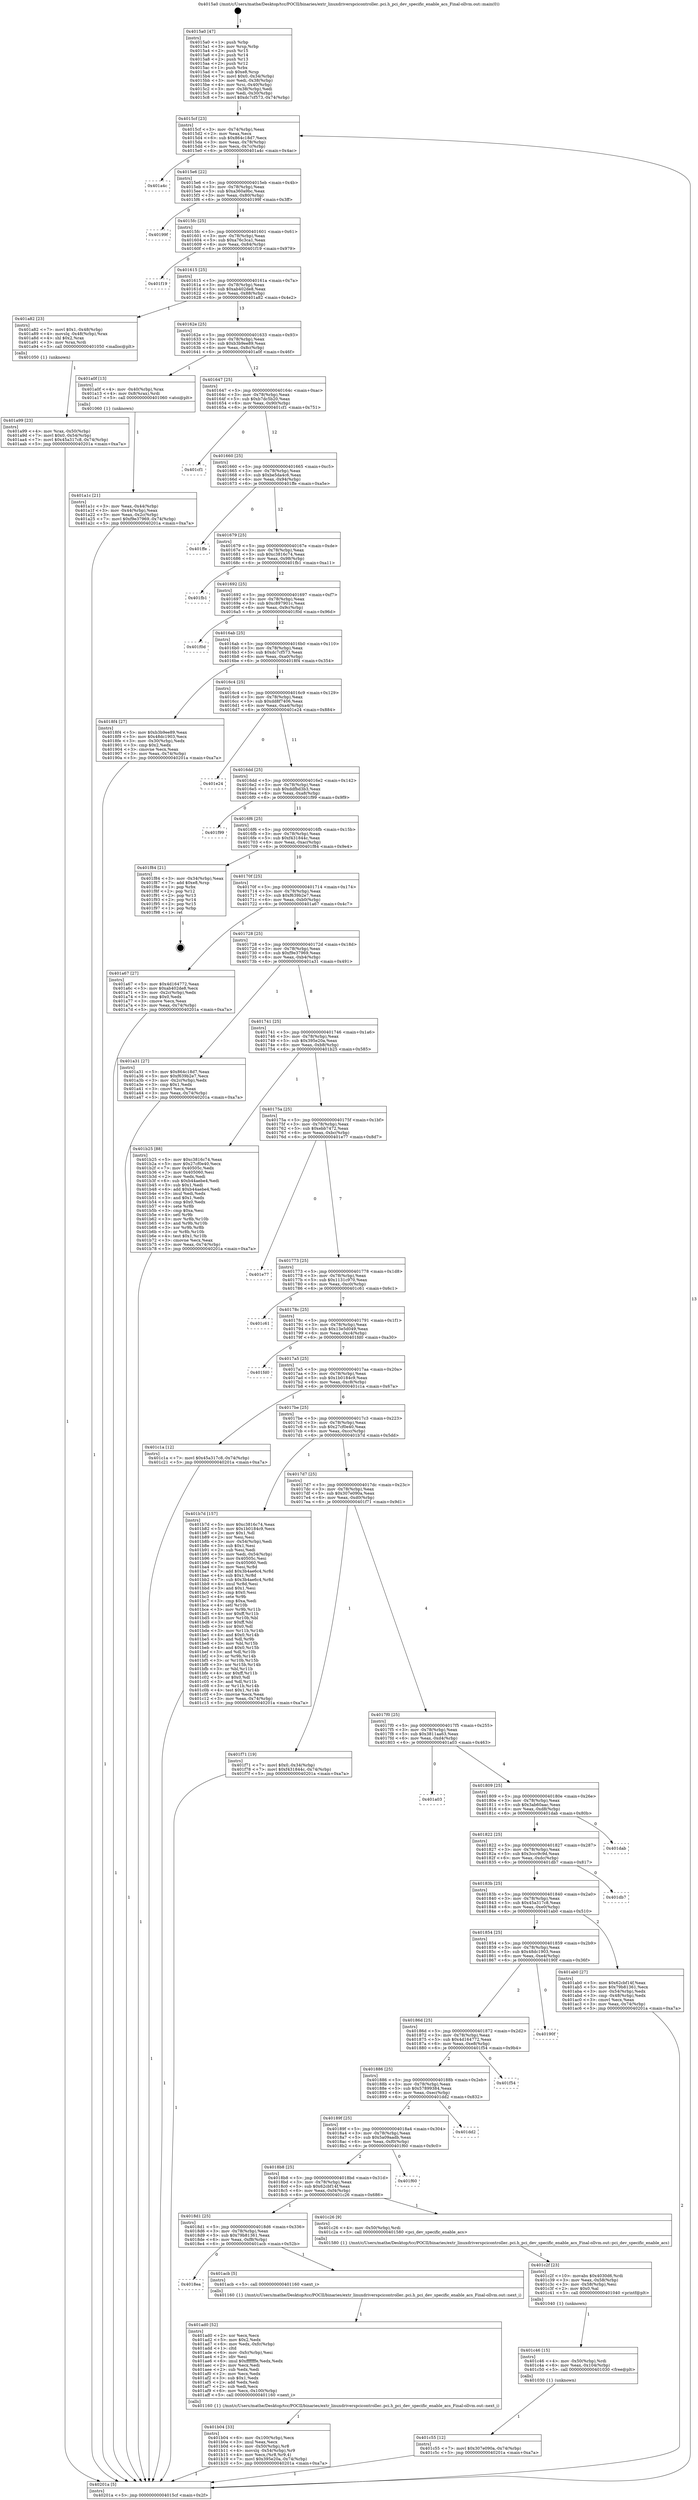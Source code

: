 digraph "0x4015a0" {
  label = "0x4015a0 (/mnt/c/Users/mathe/Desktop/tcc/POCII/binaries/extr_linuxdriverspcicontroller..pci.h_pci_dev_specific_enable_acs_Final-ollvm.out::main(0))"
  labelloc = "t"
  node[shape=record]

  Entry [label="",width=0.3,height=0.3,shape=circle,fillcolor=black,style=filled]
  "0x4015cf" [label="{
     0x4015cf [23]\l
     | [instrs]\l
     &nbsp;&nbsp;0x4015cf \<+3\>: mov -0x74(%rbp),%eax\l
     &nbsp;&nbsp;0x4015d2 \<+2\>: mov %eax,%ecx\l
     &nbsp;&nbsp;0x4015d4 \<+6\>: sub $0x864c18d7,%ecx\l
     &nbsp;&nbsp;0x4015da \<+3\>: mov %eax,-0x78(%rbp)\l
     &nbsp;&nbsp;0x4015dd \<+3\>: mov %ecx,-0x7c(%rbp)\l
     &nbsp;&nbsp;0x4015e0 \<+6\>: je 0000000000401a4c \<main+0x4ac\>\l
  }"]
  "0x401a4c" [label="{
     0x401a4c\l
  }", style=dashed]
  "0x4015e6" [label="{
     0x4015e6 [22]\l
     | [instrs]\l
     &nbsp;&nbsp;0x4015e6 \<+5\>: jmp 00000000004015eb \<main+0x4b\>\l
     &nbsp;&nbsp;0x4015eb \<+3\>: mov -0x78(%rbp),%eax\l
     &nbsp;&nbsp;0x4015ee \<+5\>: sub $0xa360a9bc,%eax\l
     &nbsp;&nbsp;0x4015f3 \<+3\>: mov %eax,-0x80(%rbp)\l
     &nbsp;&nbsp;0x4015f6 \<+6\>: je 000000000040199f \<main+0x3ff\>\l
  }"]
  Exit [label="",width=0.3,height=0.3,shape=circle,fillcolor=black,style=filled,peripheries=2]
  "0x40199f" [label="{
     0x40199f\l
  }", style=dashed]
  "0x4015fc" [label="{
     0x4015fc [25]\l
     | [instrs]\l
     &nbsp;&nbsp;0x4015fc \<+5\>: jmp 0000000000401601 \<main+0x61\>\l
     &nbsp;&nbsp;0x401601 \<+3\>: mov -0x78(%rbp),%eax\l
     &nbsp;&nbsp;0x401604 \<+5\>: sub $0xa76c3ca1,%eax\l
     &nbsp;&nbsp;0x401609 \<+6\>: mov %eax,-0x84(%rbp)\l
     &nbsp;&nbsp;0x40160f \<+6\>: je 0000000000401f19 \<main+0x979\>\l
  }"]
  "0x401c55" [label="{
     0x401c55 [12]\l
     | [instrs]\l
     &nbsp;&nbsp;0x401c55 \<+7\>: movl $0x307e090a,-0x74(%rbp)\l
     &nbsp;&nbsp;0x401c5c \<+5\>: jmp 000000000040201a \<main+0xa7a\>\l
  }"]
  "0x401f19" [label="{
     0x401f19\l
  }", style=dashed]
  "0x401615" [label="{
     0x401615 [25]\l
     | [instrs]\l
     &nbsp;&nbsp;0x401615 \<+5\>: jmp 000000000040161a \<main+0x7a\>\l
     &nbsp;&nbsp;0x40161a \<+3\>: mov -0x78(%rbp),%eax\l
     &nbsp;&nbsp;0x40161d \<+5\>: sub $0xab402de8,%eax\l
     &nbsp;&nbsp;0x401622 \<+6\>: mov %eax,-0x88(%rbp)\l
     &nbsp;&nbsp;0x401628 \<+6\>: je 0000000000401a82 \<main+0x4e2\>\l
  }"]
  "0x401c46" [label="{
     0x401c46 [15]\l
     | [instrs]\l
     &nbsp;&nbsp;0x401c46 \<+4\>: mov -0x50(%rbp),%rdi\l
     &nbsp;&nbsp;0x401c4a \<+6\>: mov %eax,-0x104(%rbp)\l
     &nbsp;&nbsp;0x401c50 \<+5\>: call 0000000000401030 \<free@plt\>\l
     | [calls]\l
     &nbsp;&nbsp;0x401030 \{1\} (unknown)\l
  }"]
  "0x401a82" [label="{
     0x401a82 [23]\l
     | [instrs]\l
     &nbsp;&nbsp;0x401a82 \<+7\>: movl $0x1,-0x48(%rbp)\l
     &nbsp;&nbsp;0x401a89 \<+4\>: movslq -0x48(%rbp),%rax\l
     &nbsp;&nbsp;0x401a8d \<+4\>: shl $0x2,%rax\l
     &nbsp;&nbsp;0x401a91 \<+3\>: mov %rax,%rdi\l
     &nbsp;&nbsp;0x401a94 \<+5\>: call 0000000000401050 \<malloc@plt\>\l
     | [calls]\l
     &nbsp;&nbsp;0x401050 \{1\} (unknown)\l
  }"]
  "0x40162e" [label="{
     0x40162e [25]\l
     | [instrs]\l
     &nbsp;&nbsp;0x40162e \<+5\>: jmp 0000000000401633 \<main+0x93\>\l
     &nbsp;&nbsp;0x401633 \<+3\>: mov -0x78(%rbp),%eax\l
     &nbsp;&nbsp;0x401636 \<+5\>: sub $0xb3b9ee89,%eax\l
     &nbsp;&nbsp;0x40163b \<+6\>: mov %eax,-0x8c(%rbp)\l
     &nbsp;&nbsp;0x401641 \<+6\>: je 0000000000401a0f \<main+0x46f\>\l
  }"]
  "0x401c2f" [label="{
     0x401c2f [23]\l
     | [instrs]\l
     &nbsp;&nbsp;0x401c2f \<+10\>: movabs $0x4030d6,%rdi\l
     &nbsp;&nbsp;0x401c39 \<+3\>: mov %eax,-0x58(%rbp)\l
     &nbsp;&nbsp;0x401c3c \<+3\>: mov -0x58(%rbp),%esi\l
     &nbsp;&nbsp;0x401c3f \<+2\>: mov $0x0,%al\l
     &nbsp;&nbsp;0x401c41 \<+5\>: call 0000000000401040 \<printf@plt\>\l
     | [calls]\l
     &nbsp;&nbsp;0x401040 \{1\} (unknown)\l
  }"]
  "0x401a0f" [label="{
     0x401a0f [13]\l
     | [instrs]\l
     &nbsp;&nbsp;0x401a0f \<+4\>: mov -0x40(%rbp),%rax\l
     &nbsp;&nbsp;0x401a13 \<+4\>: mov 0x8(%rax),%rdi\l
     &nbsp;&nbsp;0x401a17 \<+5\>: call 0000000000401060 \<atoi@plt\>\l
     | [calls]\l
     &nbsp;&nbsp;0x401060 \{1\} (unknown)\l
  }"]
  "0x401647" [label="{
     0x401647 [25]\l
     | [instrs]\l
     &nbsp;&nbsp;0x401647 \<+5\>: jmp 000000000040164c \<main+0xac\>\l
     &nbsp;&nbsp;0x40164c \<+3\>: mov -0x78(%rbp),%eax\l
     &nbsp;&nbsp;0x40164f \<+5\>: sub $0xb7dc5b20,%eax\l
     &nbsp;&nbsp;0x401654 \<+6\>: mov %eax,-0x90(%rbp)\l
     &nbsp;&nbsp;0x40165a \<+6\>: je 0000000000401cf1 \<main+0x751\>\l
  }"]
  "0x401b04" [label="{
     0x401b04 [33]\l
     | [instrs]\l
     &nbsp;&nbsp;0x401b04 \<+6\>: mov -0x100(%rbp),%ecx\l
     &nbsp;&nbsp;0x401b0a \<+3\>: imul %eax,%ecx\l
     &nbsp;&nbsp;0x401b0d \<+4\>: mov -0x50(%rbp),%r8\l
     &nbsp;&nbsp;0x401b11 \<+4\>: movslq -0x54(%rbp),%r9\l
     &nbsp;&nbsp;0x401b15 \<+4\>: mov %ecx,(%r8,%r9,4)\l
     &nbsp;&nbsp;0x401b19 \<+7\>: movl $0x395e20a,-0x74(%rbp)\l
     &nbsp;&nbsp;0x401b20 \<+5\>: jmp 000000000040201a \<main+0xa7a\>\l
  }"]
  "0x401cf1" [label="{
     0x401cf1\l
  }", style=dashed]
  "0x401660" [label="{
     0x401660 [25]\l
     | [instrs]\l
     &nbsp;&nbsp;0x401660 \<+5\>: jmp 0000000000401665 \<main+0xc5\>\l
     &nbsp;&nbsp;0x401665 \<+3\>: mov -0x78(%rbp),%eax\l
     &nbsp;&nbsp;0x401668 \<+5\>: sub $0xbe5da4c6,%eax\l
     &nbsp;&nbsp;0x40166d \<+6\>: mov %eax,-0x94(%rbp)\l
     &nbsp;&nbsp;0x401673 \<+6\>: je 0000000000401ffe \<main+0xa5e\>\l
  }"]
  "0x401ad0" [label="{
     0x401ad0 [52]\l
     | [instrs]\l
     &nbsp;&nbsp;0x401ad0 \<+2\>: xor %ecx,%ecx\l
     &nbsp;&nbsp;0x401ad2 \<+5\>: mov $0x2,%edx\l
     &nbsp;&nbsp;0x401ad7 \<+6\>: mov %edx,-0xfc(%rbp)\l
     &nbsp;&nbsp;0x401add \<+1\>: cltd\l
     &nbsp;&nbsp;0x401ade \<+6\>: mov -0xfc(%rbp),%esi\l
     &nbsp;&nbsp;0x401ae4 \<+2\>: idiv %esi\l
     &nbsp;&nbsp;0x401ae6 \<+6\>: imul $0xfffffffe,%edx,%edx\l
     &nbsp;&nbsp;0x401aec \<+2\>: mov %ecx,%edi\l
     &nbsp;&nbsp;0x401aee \<+2\>: sub %edx,%edi\l
     &nbsp;&nbsp;0x401af0 \<+2\>: mov %ecx,%edx\l
     &nbsp;&nbsp;0x401af2 \<+3\>: sub $0x1,%edx\l
     &nbsp;&nbsp;0x401af5 \<+2\>: add %edx,%edi\l
     &nbsp;&nbsp;0x401af7 \<+2\>: sub %edi,%ecx\l
     &nbsp;&nbsp;0x401af9 \<+6\>: mov %ecx,-0x100(%rbp)\l
     &nbsp;&nbsp;0x401aff \<+5\>: call 0000000000401160 \<next_i\>\l
     | [calls]\l
     &nbsp;&nbsp;0x401160 \{1\} (/mnt/c/Users/mathe/Desktop/tcc/POCII/binaries/extr_linuxdriverspcicontroller..pci.h_pci_dev_specific_enable_acs_Final-ollvm.out::next_i)\l
  }"]
  "0x401ffe" [label="{
     0x401ffe\l
  }", style=dashed]
  "0x401679" [label="{
     0x401679 [25]\l
     | [instrs]\l
     &nbsp;&nbsp;0x401679 \<+5\>: jmp 000000000040167e \<main+0xde\>\l
     &nbsp;&nbsp;0x40167e \<+3\>: mov -0x78(%rbp),%eax\l
     &nbsp;&nbsp;0x401681 \<+5\>: sub $0xc3816c74,%eax\l
     &nbsp;&nbsp;0x401686 \<+6\>: mov %eax,-0x98(%rbp)\l
     &nbsp;&nbsp;0x40168c \<+6\>: je 0000000000401fb1 \<main+0xa11\>\l
  }"]
  "0x4018ea" [label="{
     0x4018ea\l
  }", style=dashed]
  "0x401fb1" [label="{
     0x401fb1\l
  }", style=dashed]
  "0x401692" [label="{
     0x401692 [25]\l
     | [instrs]\l
     &nbsp;&nbsp;0x401692 \<+5\>: jmp 0000000000401697 \<main+0xf7\>\l
     &nbsp;&nbsp;0x401697 \<+3\>: mov -0x78(%rbp),%eax\l
     &nbsp;&nbsp;0x40169a \<+5\>: sub $0xc897901c,%eax\l
     &nbsp;&nbsp;0x40169f \<+6\>: mov %eax,-0x9c(%rbp)\l
     &nbsp;&nbsp;0x4016a5 \<+6\>: je 0000000000401f0d \<main+0x96d\>\l
  }"]
  "0x401acb" [label="{
     0x401acb [5]\l
     | [instrs]\l
     &nbsp;&nbsp;0x401acb \<+5\>: call 0000000000401160 \<next_i\>\l
     | [calls]\l
     &nbsp;&nbsp;0x401160 \{1\} (/mnt/c/Users/mathe/Desktop/tcc/POCII/binaries/extr_linuxdriverspcicontroller..pci.h_pci_dev_specific_enable_acs_Final-ollvm.out::next_i)\l
  }"]
  "0x401f0d" [label="{
     0x401f0d\l
  }", style=dashed]
  "0x4016ab" [label="{
     0x4016ab [25]\l
     | [instrs]\l
     &nbsp;&nbsp;0x4016ab \<+5\>: jmp 00000000004016b0 \<main+0x110\>\l
     &nbsp;&nbsp;0x4016b0 \<+3\>: mov -0x78(%rbp),%eax\l
     &nbsp;&nbsp;0x4016b3 \<+5\>: sub $0xdc7cf573,%eax\l
     &nbsp;&nbsp;0x4016b8 \<+6\>: mov %eax,-0xa0(%rbp)\l
     &nbsp;&nbsp;0x4016be \<+6\>: je 00000000004018f4 \<main+0x354\>\l
  }"]
  "0x4018d1" [label="{
     0x4018d1 [25]\l
     | [instrs]\l
     &nbsp;&nbsp;0x4018d1 \<+5\>: jmp 00000000004018d6 \<main+0x336\>\l
     &nbsp;&nbsp;0x4018d6 \<+3\>: mov -0x78(%rbp),%eax\l
     &nbsp;&nbsp;0x4018d9 \<+5\>: sub $0x79b81361,%eax\l
     &nbsp;&nbsp;0x4018de \<+6\>: mov %eax,-0xf8(%rbp)\l
     &nbsp;&nbsp;0x4018e4 \<+6\>: je 0000000000401acb \<main+0x52b\>\l
  }"]
  "0x4018f4" [label="{
     0x4018f4 [27]\l
     | [instrs]\l
     &nbsp;&nbsp;0x4018f4 \<+5\>: mov $0xb3b9ee89,%eax\l
     &nbsp;&nbsp;0x4018f9 \<+5\>: mov $0x48dc1903,%ecx\l
     &nbsp;&nbsp;0x4018fe \<+3\>: mov -0x30(%rbp),%edx\l
     &nbsp;&nbsp;0x401901 \<+3\>: cmp $0x2,%edx\l
     &nbsp;&nbsp;0x401904 \<+3\>: cmovne %ecx,%eax\l
     &nbsp;&nbsp;0x401907 \<+3\>: mov %eax,-0x74(%rbp)\l
     &nbsp;&nbsp;0x40190a \<+5\>: jmp 000000000040201a \<main+0xa7a\>\l
  }"]
  "0x4016c4" [label="{
     0x4016c4 [25]\l
     | [instrs]\l
     &nbsp;&nbsp;0x4016c4 \<+5\>: jmp 00000000004016c9 \<main+0x129\>\l
     &nbsp;&nbsp;0x4016c9 \<+3\>: mov -0x78(%rbp),%eax\l
     &nbsp;&nbsp;0x4016cc \<+5\>: sub $0xdd8f7406,%eax\l
     &nbsp;&nbsp;0x4016d1 \<+6\>: mov %eax,-0xa4(%rbp)\l
     &nbsp;&nbsp;0x4016d7 \<+6\>: je 0000000000401e24 \<main+0x884\>\l
  }"]
  "0x40201a" [label="{
     0x40201a [5]\l
     | [instrs]\l
     &nbsp;&nbsp;0x40201a \<+5\>: jmp 00000000004015cf \<main+0x2f\>\l
  }"]
  "0x4015a0" [label="{
     0x4015a0 [47]\l
     | [instrs]\l
     &nbsp;&nbsp;0x4015a0 \<+1\>: push %rbp\l
     &nbsp;&nbsp;0x4015a1 \<+3\>: mov %rsp,%rbp\l
     &nbsp;&nbsp;0x4015a4 \<+2\>: push %r15\l
     &nbsp;&nbsp;0x4015a6 \<+2\>: push %r14\l
     &nbsp;&nbsp;0x4015a8 \<+2\>: push %r13\l
     &nbsp;&nbsp;0x4015aa \<+2\>: push %r12\l
     &nbsp;&nbsp;0x4015ac \<+1\>: push %rbx\l
     &nbsp;&nbsp;0x4015ad \<+7\>: sub $0xe8,%rsp\l
     &nbsp;&nbsp;0x4015b4 \<+7\>: movl $0x0,-0x34(%rbp)\l
     &nbsp;&nbsp;0x4015bb \<+3\>: mov %edi,-0x38(%rbp)\l
     &nbsp;&nbsp;0x4015be \<+4\>: mov %rsi,-0x40(%rbp)\l
     &nbsp;&nbsp;0x4015c2 \<+3\>: mov -0x38(%rbp),%edi\l
     &nbsp;&nbsp;0x4015c5 \<+3\>: mov %edi,-0x30(%rbp)\l
     &nbsp;&nbsp;0x4015c8 \<+7\>: movl $0xdc7cf573,-0x74(%rbp)\l
  }"]
  "0x401a1c" [label="{
     0x401a1c [21]\l
     | [instrs]\l
     &nbsp;&nbsp;0x401a1c \<+3\>: mov %eax,-0x44(%rbp)\l
     &nbsp;&nbsp;0x401a1f \<+3\>: mov -0x44(%rbp),%eax\l
     &nbsp;&nbsp;0x401a22 \<+3\>: mov %eax,-0x2c(%rbp)\l
     &nbsp;&nbsp;0x401a25 \<+7\>: movl $0xf9e37969,-0x74(%rbp)\l
     &nbsp;&nbsp;0x401a2c \<+5\>: jmp 000000000040201a \<main+0xa7a\>\l
  }"]
  "0x401c26" [label="{
     0x401c26 [9]\l
     | [instrs]\l
     &nbsp;&nbsp;0x401c26 \<+4\>: mov -0x50(%rbp),%rdi\l
     &nbsp;&nbsp;0x401c2a \<+5\>: call 0000000000401580 \<pci_dev_specific_enable_acs\>\l
     | [calls]\l
     &nbsp;&nbsp;0x401580 \{1\} (/mnt/c/Users/mathe/Desktop/tcc/POCII/binaries/extr_linuxdriverspcicontroller..pci.h_pci_dev_specific_enable_acs_Final-ollvm.out::pci_dev_specific_enable_acs)\l
  }"]
  "0x401e24" [label="{
     0x401e24\l
  }", style=dashed]
  "0x4016dd" [label="{
     0x4016dd [25]\l
     | [instrs]\l
     &nbsp;&nbsp;0x4016dd \<+5\>: jmp 00000000004016e2 \<main+0x142\>\l
     &nbsp;&nbsp;0x4016e2 \<+3\>: mov -0x78(%rbp),%eax\l
     &nbsp;&nbsp;0x4016e5 \<+5\>: sub $0xddfbd3b3,%eax\l
     &nbsp;&nbsp;0x4016ea \<+6\>: mov %eax,-0xa8(%rbp)\l
     &nbsp;&nbsp;0x4016f0 \<+6\>: je 0000000000401f99 \<main+0x9f9\>\l
  }"]
  "0x4018b8" [label="{
     0x4018b8 [25]\l
     | [instrs]\l
     &nbsp;&nbsp;0x4018b8 \<+5\>: jmp 00000000004018bd \<main+0x31d\>\l
     &nbsp;&nbsp;0x4018bd \<+3\>: mov -0x78(%rbp),%eax\l
     &nbsp;&nbsp;0x4018c0 \<+5\>: sub $0x62cbf14f,%eax\l
     &nbsp;&nbsp;0x4018c5 \<+6\>: mov %eax,-0xf4(%rbp)\l
     &nbsp;&nbsp;0x4018cb \<+6\>: je 0000000000401c26 \<main+0x686\>\l
  }"]
  "0x401f99" [label="{
     0x401f99\l
  }", style=dashed]
  "0x4016f6" [label="{
     0x4016f6 [25]\l
     | [instrs]\l
     &nbsp;&nbsp;0x4016f6 \<+5\>: jmp 00000000004016fb \<main+0x15b\>\l
     &nbsp;&nbsp;0x4016fb \<+3\>: mov -0x78(%rbp),%eax\l
     &nbsp;&nbsp;0x4016fe \<+5\>: sub $0xf431844c,%eax\l
     &nbsp;&nbsp;0x401703 \<+6\>: mov %eax,-0xac(%rbp)\l
     &nbsp;&nbsp;0x401709 \<+6\>: je 0000000000401f84 \<main+0x9e4\>\l
  }"]
  "0x401f60" [label="{
     0x401f60\l
  }", style=dashed]
  "0x401f84" [label="{
     0x401f84 [21]\l
     | [instrs]\l
     &nbsp;&nbsp;0x401f84 \<+3\>: mov -0x34(%rbp),%eax\l
     &nbsp;&nbsp;0x401f87 \<+7\>: add $0xe8,%rsp\l
     &nbsp;&nbsp;0x401f8e \<+1\>: pop %rbx\l
     &nbsp;&nbsp;0x401f8f \<+2\>: pop %r12\l
     &nbsp;&nbsp;0x401f91 \<+2\>: pop %r13\l
     &nbsp;&nbsp;0x401f93 \<+2\>: pop %r14\l
     &nbsp;&nbsp;0x401f95 \<+2\>: pop %r15\l
     &nbsp;&nbsp;0x401f97 \<+1\>: pop %rbp\l
     &nbsp;&nbsp;0x401f98 \<+1\>: ret\l
  }"]
  "0x40170f" [label="{
     0x40170f [25]\l
     | [instrs]\l
     &nbsp;&nbsp;0x40170f \<+5\>: jmp 0000000000401714 \<main+0x174\>\l
     &nbsp;&nbsp;0x401714 \<+3\>: mov -0x78(%rbp),%eax\l
     &nbsp;&nbsp;0x401717 \<+5\>: sub $0xf639b2e7,%eax\l
     &nbsp;&nbsp;0x40171c \<+6\>: mov %eax,-0xb0(%rbp)\l
     &nbsp;&nbsp;0x401722 \<+6\>: je 0000000000401a67 \<main+0x4c7\>\l
  }"]
  "0x40189f" [label="{
     0x40189f [25]\l
     | [instrs]\l
     &nbsp;&nbsp;0x40189f \<+5\>: jmp 00000000004018a4 \<main+0x304\>\l
     &nbsp;&nbsp;0x4018a4 \<+3\>: mov -0x78(%rbp),%eax\l
     &nbsp;&nbsp;0x4018a7 \<+5\>: sub $0x5a09aadb,%eax\l
     &nbsp;&nbsp;0x4018ac \<+6\>: mov %eax,-0xf0(%rbp)\l
     &nbsp;&nbsp;0x4018b2 \<+6\>: je 0000000000401f60 \<main+0x9c0\>\l
  }"]
  "0x401a67" [label="{
     0x401a67 [27]\l
     | [instrs]\l
     &nbsp;&nbsp;0x401a67 \<+5\>: mov $0x4d164772,%eax\l
     &nbsp;&nbsp;0x401a6c \<+5\>: mov $0xab402de8,%ecx\l
     &nbsp;&nbsp;0x401a71 \<+3\>: mov -0x2c(%rbp),%edx\l
     &nbsp;&nbsp;0x401a74 \<+3\>: cmp $0x0,%edx\l
     &nbsp;&nbsp;0x401a77 \<+3\>: cmove %ecx,%eax\l
     &nbsp;&nbsp;0x401a7a \<+3\>: mov %eax,-0x74(%rbp)\l
     &nbsp;&nbsp;0x401a7d \<+5\>: jmp 000000000040201a \<main+0xa7a\>\l
  }"]
  "0x401728" [label="{
     0x401728 [25]\l
     | [instrs]\l
     &nbsp;&nbsp;0x401728 \<+5\>: jmp 000000000040172d \<main+0x18d\>\l
     &nbsp;&nbsp;0x40172d \<+3\>: mov -0x78(%rbp),%eax\l
     &nbsp;&nbsp;0x401730 \<+5\>: sub $0xf9e37969,%eax\l
     &nbsp;&nbsp;0x401735 \<+6\>: mov %eax,-0xb4(%rbp)\l
     &nbsp;&nbsp;0x40173b \<+6\>: je 0000000000401a31 \<main+0x491\>\l
  }"]
  "0x401dd2" [label="{
     0x401dd2\l
  }", style=dashed]
  "0x401a31" [label="{
     0x401a31 [27]\l
     | [instrs]\l
     &nbsp;&nbsp;0x401a31 \<+5\>: mov $0x864c18d7,%eax\l
     &nbsp;&nbsp;0x401a36 \<+5\>: mov $0xf639b2e7,%ecx\l
     &nbsp;&nbsp;0x401a3b \<+3\>: mov -0x2c(%rbp),%edx\l
     &nbsp;&nbsp;0x401a3e \<+3\>: cmp $0x1,%edx\l
     &nbsp;&nbsp;0x401a41 \<+3\>: cmovl %ecx,%eax\l
     &nbsp;&nbsp;0x401a44 \<+3\>: mov %eax,-0x74(%rbp)\l
     &nbsp;&nbsp;0x401a47 \<+5\>: jmp 000000000040201a \<main+0xa7a\>\l
  }"]
  "0x401741" [label="{
     0x401741 [25]\l
     | [instrs]\l
     &nbsp;&nbsp;0x401741 \<+5\>: jmp 0000000000401746 \<main+0x1a6\>\l
     &nbsp;&nbsp;0x401746 \<+3\>: mov -0x78(%rbp),%eax\l
     &nbsp;&nbsp;0x401749 \<+5\>: sub $0x395e20a,%eax\l
     &nbsp;&nbsp;0x40174e \<+6\>: mov %eax,-0xb8(%rbp)\l
     &nbsp;&nbsp;0x401754 \<+6\>: je 0000000000401b25 \<main+0x585\>\l
  }"]
  "0x401a99" [label="{
     0x401a99 [23]\l
     | [instrs]\l
     &nbsp;&nbsp;0x401a99 \<+4\>: mov %rax,-0x50(%rbp)\l
     &nbsp;&nbsp;0x401a9d \<+7\>: movl $0x0,-0x54(%rbp)\l
     &nbsp;&nbsp;0x401aa4 \<+7\>: movl $0x45a317c8,-0x74(%rbp)\l
     &nbsp;&nbsp;0x401aab \<+5\>: jmp 000000000040201a \<main+0xa7a\>\l
  }"]
  "0x401886" [label="{
     0x401886 [25]\l
     | [instrs]\l
     &nbsp;&nbsp;0x401886 \<+5\>: jmp 000000000040188b \<main+0x2eb\>\l
     &nbsp;&nbsp;0x40188b \<+3\>: mov -0x78(%rbp),%eax\l
     &nbsp;&nbsp;0x40188e \<+5\>: sub $0x57899384,%eax\l
     &nbsp;&nbsp;0x401893 \<+6\>: mov %eax,-0xec(%rbp)\l
     &nbsp;&nbsp;0x401899 \<+6\>: je 0000000000401dd2 \<main+0x832\>\l
  }"]
  "0x401b25" [label="{
     0x401b25 [88]\l
     | [instrs]\l
     &nbsp;&nbsp;0x401b25 \<+5\>: mov $0xc3816c74,%eax\l
     &nbsp;&nbsp;0x401b2a \<+5\>: mov $0x27cf0e40,%ecx\l
     &nbsp;&nbsp;0x401b2f \<+7\>: mov 0x40505c,%edx\l
     &nbsp;&nbsp;0x401b36 \<+7\>: mov 0x405060,%esi\l
     &nbsp;&nbsp;0x401b3d \<+2\>: mov %edx,%edi\l
     &nbsp;&nbsp;0x401b3f \<+6\>: sub $0xb44aebe4,%edi\l
     &nbsp;&nbsp;0x401b45 \<+3\>: sub $0x1,%edi\l
     &nbsp;&nbsp;0x401b48 \<+6\>: add $0xb44aebe4,%edi\l
     &nbsp;&nbsp;0x401b4e \<+3\>: imul %edi,%edx\l
     &nbsp;&nbsp;0x401b51 \<+3\>: and $0x1,%edx\l
     &nbsp;&nbsp;0x401b54 \<+3\>: cmp $0x0,%edx\l
     &nbsp;&nbsp;0x401b57 \<+4\>: sete %r8b\l
     &nbsp;&nbsp;0x401b5b \<+3\>: cmp $0xa,%esi\l
     &nbsp;&nbsp;0x401b5e \<+4\>: setl %r9b\l
     &nbsp;&nbsp;0x401b62 \<+3\>: mov %r8b,%r10b\l
     &nbsp;&nbsp;0x401b65 \<+3\>: and %r9b,%r10b\l
     &nbsp;&nbsp;0x401b68 \<+3\>: xor %r9b,%r8b\l
     &nbsp;&nbsp;0x401b6b \<+3\>: or %r8b,%r10b\l
     &nbsp;&nbsp;0x401b6e \<+4\>: test $0x1,%r10b\l
     &nbsp;&nbsp;0x401b72 \<+3\>: cmovne %ecx,%eax\l
     &nbsp;&nbsp;0x401b75 \<+3\>: mov %eax,-0x74(%rbp)\l
     &nbsp;&nbsp;0x401b78 \<+5\>: jmp 000000000040201a \<main+0xa7a\>\l
  }"]
  "0x40175a" [label="{
     0x40175a [25]\l
     | [instrs]\l
     &nbsp;&nbsp;0x40175a \<+5\>: jmp 000000000040175f \<main+0x1bf\>\l
     &nbsp;&nbsp;0x40175f \<+3\>: mov -0x78(%rbp),%eax\l
     &nbsp;&nbsp;0x401762 \<+5\>: sub $0xebb7472,%eax\l
     &nbsp;&nbsp;0x401767 \<+6\>: mov %eax,-0xbc(%rbp)\l
     &nbsp;&nbsp;0x40176d \<+6\>: je 0000000000401e77 \<main+0x8d7\>\l
  }"]
  "0x401f54" [label="{
     0x401f54\l
  }", style=dashed]
  "0x401e77" [label="{
     0x401e77\l
  }", style=dashed]
  "0x401773" [label="{
     0x401773 [25]\l
     | [instrs]\l
     &nbsp;&nbsp;0x401773 \<+5\>: jmp 0000000000401778 \<main+0x1d8\>\l
     &nbsp;&nbsp;0x401778 \<+3\>: mov -0x78(%rbp),%eax\l
     &nbsp;&nbsp;0x40177b \<+5\>: sub $0x1131c970,%eax\l
     &nbsp;&nbsp;0x401780 \<+6\>: mov %eax,-0xc0(%rbp)\l
     &nbsp;&nbsp;0x401786 \<+6\>: je 0000000000401c61 \<main+0x6c1\>\l
  }"]
  "0x40186d" [label="{
     0x40186d [25]\l
     | [instrs]\l
     &nbsp;&nbsp;0x40186d \<+5\>: jmp 0000000000401872 \<main+0x2d2\>\l
     &nbsp;&nbsp;0x401872 \<+3\>: mov -0x78(%rbp),%eax\l
     &nbsp;&nbsp;0x401875 \<+5\>: sub $0x4d164772,%eax\l
     &nbsp;&nbsp;0x40187a \<+6\>: mov %eax,-0xe8(%rbp)\l
     &nbsp;&nbsp;0x401880 \<+6\>: je 0000000000401f54 \<main+0x9b4\>\l
  }"]
  "0x401c61" [label="{
     0x401c61\l
  }", style=dashed]
  "0x40178c" [label="{
     0x40178c [25]\l
     | [instrs]\l
     &nbsp;&nbsp;0x40178c \<+5\>: jmp 0000000000401791 \<main+0x1f1\>\l
     &nbsp;&nbsp;0x401791 \<+3\>: mov -0x78(%rbp),%eax\l
     &nbsp;&nbsp;0x401794 \<+5\>: sub $0x13e5d049,%eax\l
     &nbsp;&nbsp;0x401799 \<+6\>: mov %eax,-0xc4(%rbp)\l
     &nbsp;&nbsp;0x40179f \<+6\>: je 0000000000401fd0 \<main+0xa30\>\l
  }"]
  "0x40190f" [label="{
     0x40190f\l
  }", style=dashed]
  "0x401fd0" [label="{
     0x401fd0\l
  }", style=dashed]
  "0x4017a5" [label="{
     0x4017a5 [25]\l
     | [instrs]\l
     &nbsp;&nbsp;0x4017a5 \<+5\>: jmp 00000000004017aa \<main+0x20a\>\l
     &nbsp;&nbsp;0x4017aa \<+3\>: mov -0x78(%rbp),%eax\l
     &nbsp;&nbsp;0x4017ad \<+5\>: sub $0x1b0184c9,%eax\l
     &nbsp;&nbsp;0x4017b2 \<+6\>: mov %eax,-0xc8(%rbp)\l
     &nbsp;&nbsp;0x4017b8 \<+6\>: je 0000000000401c1a \<main+0x67a\>\l
  }"]
  "0x401854" [label="{
     0x401854 [25]\l
     | [instrs]\l
     &nbsp;&nbsp;0x401854 \<+5\>: jmp 0000000000401859 \<main+0x2b9\>\l
     &nbsp;&nbsp;0x401859 \<+3\>: mov -0x78(%rbp),%eax\l
     &nbsp;&nbsp;0x40185c \<+5\>: sub $0x48dc1903,%eax\l
     &nbsp;&nbsp;0x401861 \<+6\>: mov %eax,-0xe4(%rbp)\l
     &nbsp;&nbsp;0x401867 \<+6\>: je 000000000040190f \<main+0x36f\>\l
  }"]
  "0x401c1a" [label="{
     0x401c1a [12]\l
     | [instrs]\l
     &nbsp;&nbsp;0x401c1a \<+7\>: movl $0x45a317c8,-0x74(%rbp)\l
     &nbsp;&nbsp;0x401c21 \<+5\>: jmp 000000000040201a \<main+0xa7a\>\l
  }"]
  "0x4017be" [label="{
     0x4017be [25]\l
     | [instrs]\l
     &nbsp;&nbsp;0x4017be \<+5\>: jmp 00000000004017c3 \<main+0x223\>\l
     &nbsp;&nbsp;0x4017c3 \<+3\>: mov -0x78(%rbp),%eax\l
     &nbsp;&nbsp;0x4017c6 \<+5\>: sub $0x27cf0e40,%eax\l
     &nbsp;&nbsp;0x4017cb \<+6\>: mov %eax,-0xcc(%rbp)\l
     &nbsp;&nbsp;0x4017d1 \<+6\>: je 0000000000401b7d \<main+0x5dd\>\l
  }"]
  "0x401ab0" [label="{
     0x401ab0 [27]\l
     | [instrs]\l
     &nbsp;&nbsp;0x401ab0 \<+5\>: mov $0x62cbf14f,%eax\l
     &nbsp;&nbsp;0x401ab5 \<+5\>: mov $0x79b81361,%ecx\l
     &nbsp;&nbsp;0x401aba \<+3\>: mov -0x54(%rbp),%edx\l
     &nbsp;&nbsp;0x401abd \<+3\>: cmp -0x48(%rbp),%edx\l
     &nbsp;&nbsp;0x401ac0 \<+3\>: cmovl %ecx,%eax\l
     &nbsp;&nbsp;0x401ac3 \<+3\>: mov %eax,-0x74(%rbp)\l
     &nbsp;&nbsp;0x401ac6 \<+5\>: jmp 000000000040201a \<main+0xa7a\>\l
  }"]
  "0x401b7d" [label="{
     0x401b7d [157]\l
     | [instrs]\l
     &nbsp;&nbsp;0x401b7d \<+5\>: mov $0xc3816c74,%eax\l
     &nbsp;&nbsp;0x401b82 \<+5\>: mov $0x1b0184c9,%ecx\l
     &nbsp;&nbsp;0x401b87 \<+2\>: mov $0x1,%dl\l
     &nbsp;&nbsp;0x401b89 \<+2\>: xor %esi,%esi\l
     &nbsp;&nbsp;0x401b8b \<+3\>: mov -0x54(%rbp),%edi\l
     &nbsp;&nbsp;0x401b8e \<+3\>: sub $0x1,%esi\l
     &nbsp;&nbsp;0x401b91 \<+2\>: sub %esi,%edi\l
     &nbsp;&nbsp;0x401b93 \<+3\>: mov %edi,-0x54(%rbp)\l
     &nbsp;&nbsp;0x401b96 \<+7\>: mov 0x40505c,%esi\l
     &nbsp;&nbsp;0x401b9d \<+7\>: mov 0x405060,%edi\l
     &nbsp;&nbsp;0x401ba4 \<+3\>: mov %esi,%r8d\l
     &nbsp;&nbsp;0x401ba7 \<+7\>: add $0x3b4ae6c4,%r8d\l
     &nbsp;&nbsp;0x401bae \<+4\>: sub $0x1,%r8d\l
     &nbsp;&nbsp;0x401bb2 \<+7\>: sub $0x3b4ae6c4,%r8d\l
     &nbsp;&nbsp;0x401bb9 \<+4\>: imul %r8d,%esi\l
     &nbsp;&nbsp;0x401bbd \<+3\>: and $0x1,%esi\l
     &nbsp;&nbsp;0x401bc0 \<+3\>: cmp $0x0,%esi\l
     &nbsp;&nbsp;0x401bc3 \<+4\>: sete %r9b\l
     &nbsp;&nbsp;0x401bc7 \<+3\>: cmp $0xa,%edi\l
     &nbsp;&nbsp;0x401bca \<+4\>: setl %r10b\l
     &nbsp;&nbsp;0x401bce \<+3\>: mov %r9b,%r11b\l
     &nbsp;&nbsp;0x401bd1 \<+4\>: xor $0xff,%r11b\l
     &nbsp;&nbsp;0x401bd5 \<+3\>: mov %r10b,%bl\l
     &nbsp;&nbsp;0x401bd8 \<+3\>: xor $0xff,%bl\l
     &nbsp;&nbsp;0x401bdb \<+3\>: xor $0x0,%dl\l
     &nbsp;&nbsp;0x401bde \<+3\>: mov %r11b,%r14b\l
     &nbsp;&nbsp;0x401be1 \<+4\>: and $0x0,%r14b\l
     &nbsp;&nbsp;0x401be5 \<+3\>: and %dl,%r9b\l
     &nbsp;&nbsp;0x401be8 \<+3\>: mov %bl,%r15b\l
     &nbsp;&nbsp;0x401beb \<+4\>: and $0x0,%r15b\l
     &nbsp;&nbsp;0x401bef \<+3\>: and %dl,%r10b\l
     &nbsp;&nbsp;0x401bf2 \<+3\>: or %r9b,%r14b\l
     &nbsp;&nbsp;0x401bf5 \<+3\>: or %r10b,%r15b\l
     &nbsp;&nbsp;0x401bf8 \<+3\>: xor %r15b,%r14b\l
     &nbsp;&nbsp;0x401bfb \<+3\>: or %bl,%r11b\l
     &nbsp;&nbsp;0x401bfe \<+4\>: xor $0xff,%r11b\l
     &nbsp;&nbsp;0x401c02 \<+3\>: or $0x0,%dl\l
     &nbsp;&nbsp;0x401c05 \<+3\>: and %dl,%r11b\l
     &nbsp;&nbsp;0x401c08 \<+3\>: or %r11b,%r14b\l
     &nbsp;&nbsp;0x401c0b \<+4\>: test $0x1,%r14b\l
     &nbsp;&nbsp;0x401c0f \<+3\>: cmovne %ecx,%eax\l
     &nbsp;&nbsp;0x401c12 \<+3\>: mov %eax,-0x74(%rbp)\l
     &nbsp;&nbsp;0x401c15 \<+5\>: jmp 000000000040201a \<main+0xa7a\>\l
  }"]
  "0x4017d7" [label="{
     0x4017d7 [25]\l
     | [instrs]\l
     &nbsp;&nbsp;0x4017d7 \<+5\>: jmp 00000000004017dc \<main+0x23c\>\l
     &nbsp;&nbsp;0x4017dc \<+3\>: mov -0x78(%rbp),%eax\l
     &nbsp;&nbsp;0x4017df \<+5\>: sub $0x307e090a,%eax\l
     &nbsp;&nbsp;0x4017e4 \<+6\>: mov %eax,-0xd0(%rbp)\l
     &nbsp;&nbsp;0x4017ea \<+6\>: je 0000000000401f71 \<main+0x9d1\>\l
  }"]
  "0x40183b" [label="{
     0x40183b [25]\l
     | [instrs]\l
     &nbsp;&nbsp;0x40183b \<+5\>: jmp 0000000000401840 \<main+0x2a0\>\l
     &nbsp;&nbsp;0x401840 \<+3\>: mov -0x78(%rbp),%eax\l
     &nbsp;&nbsp;0x401843 \<+5\>: sub $0x45a317c8,%eax\l
     &nbsp;&nbsp;0x401848 \<+6\>: mov %eax,-0xe0(%rbp)\l
     &nbsp;&nbsp;0x40184e \<+6\>: je 0000000000401ab0 \<main+0x510\>\l
  }"]
  "0x401f71" [label="{
     0x401f71 [19]\l
     | [instrs]\l
     &nbsp;&nbsp;0x401f71 \<+7\>: movl $0x0,-0x34(%rbp)\l
     &nbsp;&nbsp;0x401f78 \<+7\>: movl $0xf431844c,-0x74(%rbp)\l
     &nbsp;&nbsp;0x401f7f \<+5\>: jmp 000000000040201a \<main+0xa7a\>\l
  }"]
  "0x4017f0" [label="{
     0x4017f0 [25]\l
     | [instrs]\l
     &nbsp;&nbsp;0x4017f0 \<+5\>: jmp 00000000004017f5 \<main+0x255\>\l
     &nbsp;&nbsp;0x4017f5 \<+3\>: mov -0x78(%rbp),%eax\l
     &nbsp;&nbsp;0x4017f8 \<+5\>: sub $0x3811aa63,%eax\l
     &nbsp;&nbsp;0x4017fd \<+6\>: mov %eax,-0xd4(%rbp)\l
     &nbsp;&nbsp;0x401803 \<+6\>: je 0000000000401a03 \<main+0x463\>\l
  }"]
  "0x401db7" [label="{
     0x401db7\l
  }", style=dashed]
  "0x401a03" [label="{
     0x401a03\l
  }", style=dashed]
  "0x401809" [label="{
     0x401809 [25]\l
     | [instrs]\l
     &nbsp;&nbsp;0x401809 \<+5\>: jmp 000000000040180e \<main+0x26e\>\l
     &nbsp;&nbsp;0x40180e \<+3\>: mov -0x78(%rbp),%eax\l
     &nbsp;&nbsp;0x401811 \<+5\>: sub $0x3ab60aac,%eax\l
     &nbsp;&nbsp;0x401816 \<+6\>: mov %eax,-0xd8(%rbp)\l
     &nbsp;&nbsp;0x40181c \<+6\>: je 0000000000401dab \<main+0x80b\>\l
  }"]
  "0x401822" [label="{
     0x401822 [25]\l
     | [instrs]\l
     &nbsp;&nbsp;0x401822 \<+5\>: jmp 0000000000401827 \<main+0x287\>\l
     &nbsp;&nbsp;0x401827 \<+3\>: mov -0x78(%rbp),%eax\l
     &nbsp;&nbsp;0x40182a \<+5\>: sub $0x3ccc9c9d,%eax\l
     &nbsp;&nbsp;0x40182f \<+6\>: mov %eax,-0xdc(%rbp)\l
     &nbsp;&nbsp;0x401835 \<+6\>: je 0000000000401db7 \<main+0x817\>\l
  }"]
  "0x401dab" [label="{
     0x401dab\l
  }", style=dashed]
  Entry -> "0x4015a0" [label=" 1"]
  "0x4015cf" -> "0x401a4c" [label=" 0"]
  "0x4015cf" -> "0x4015e6" [label=" 14"]
  "0x401f84" -> Exit [label=" 1"]
  "0x4015e6" -> "0x40199f" [label=" 0"]
  "0x4015e6" -> "0x4015fc" [label=" 14"]
  "0x401f71" -> "0x40201a" [label=" 1"]
  "0x4015fc" -> "0x401f19" [label=" 0"]
  "0x4015fc" -> "0x401615" [label=" 14"]
  "0x401c55" -> "0x40201a" [label=" 1"]
  "0x401615" -> "0x401a82" [label=" 1"]
  "0x401615" -> "0x40162e" [label=" 13"]
  "0x401c46" -> "0x401c55" [label=" 1"]
  "0x40162e" -> "0x401a0f" [label=" 1"]
  "0x40162e" -> "0x401647" [label=" 12"]
  "0x401c2f" -> "0x401c46" [label=" 1"]
  "0x401647" -> "0x401cf1" [label=" 0"]
  "0x401647" -> "0x401660" [label=" 12"]
  "0x401c26" -> "0x401c2f" [label=" 1"]
  "0x401660" -> "0x401ffe" [label=" 0"]
  "0x401660" -> "0x401679" [label=" 12"]
  "0x401c1a" -> "0x40201a" [label=" 1"]
  "0x401679" -> "0x401fb1" [label=" 0"]
  "0x401679" -> "0x401692" [label=" 12"]
  "0x401b7d" -> "0x40201a" [label=" 1"]
  "0x401692" -> "0x401f0d" [label=" 0"]
  "0x401692" -> "0x4016ab" [label=" 12"]
  "0x401b25" -> "0x40201a" [label=" 1"]
  "0x4016ab" -> "0x4018f4" [label=" 1"]
  "0x4016ab" -> "0x4016c4" [label=" 11"]
  "0x4018f4" -> "0x40201a" [label=" 1"]
  "0x4015a0" -> "0x4015cf" [label=" 1"]
  "0x40201a" -> "0x4015cf" [label=" 13"]
  "0x401a0f" -> "0x401a1c" [label=" 1"]
  "0x401a1c" -> "0x40201a" [label=" 1"]
  "0x401ad0" -> "0x401b04" [label=" 1"]
  "0x4016c4" -> "0x401e24" [label=" 0"]
  "0x4016c4" -> "0x4016dd" [label=" 11"]
  "0x401acb" -> "0x401ad0" [label=" 1"]
  "0x4016dd" -> "0x401f99" [label=" 0"]
  "0x4016dd" -> "0x4016f6" [label=" 11"]
  "0x4018d1" -> "0x401acb" [label=" 1"]
  "0x4016f6" -> "0x401f84" [label=" 1"]
  "0x4016f6" -> "0x40170f" [label=" 10"]
  "0x401b04" -> "0x40201a" [label=" 1"]
  "0x40170f" -> "0x401a67" [label=" 1"]
  "0x40170f" -> "0x401728" [label=" 9"]
  "0x4018b8" -> "0x401c26" [label=" 1"]
  "0x401728" -> "0x401a31" [label=" 1"]
  "0x401728" -> "0x401741" [label=" 8"]
  "0x401a31" -> "0x40201a" [label=" 1"]
  "0x401a67" -> "0x40201a" [label=" 1"]
  "0x401a82" -> "0x401a99" [label=" 1"]
  "0x401a99" -> "0x40201a" [label=" 1"]
  "0x4018d1" -> "0x4018ea" [label=" 0"]
  "0x401741" -> "0x401b25" [label=" 1"]
  "0x401741" -> "0x40175a" [label=" 7"]
  "0x40189f" -> "0x401f60" [label=" 0"]
  "0x40175a" -> "0x401e77" [label=" 0"]
  "0x40175a" -> "0x401773" [label=" 7"]
  "0x4018b8" -> "0x4018d1" [label=" 1"]
  "0x401773" -> "0x401c61" [label=" 0"]
  "0x401773" -> "0x40178c" [label=" 7"]
  "0x401886" -> "0x401dd2" [label=" 0"]
  "0x40178c" -> "0x401fd0" [label=" 0"]
  "0x40178c" -> "0x4017a5" [label=" 7"]
  "0x40189f" -> "0x4018b8" [label=" 2"]
  "0x4017a5" -> "0x401c1a" [label=" 1"]
  "0x4017a5" -> "0x4017be" [label=" 6"]
  "0x40186d" -> "0x401f54" [label=" 0"]
  "0x4017be" -> "0x401b7d" [label=" 1"]
  "0x4017be" -> "0x4017d7" [label=" 5"]
  "0x401886" -> "0x40189f" [label=" 2"]
  "0x4017d7" -> "0x401f71" [label=" 1"]
  "0x4017d7" -> "0x4017f0" [label=" 4"]
  "0x401854" -> "0x40190f" [label=" 0"]
  "0x4017f0" -> "0x401a03" [label=" 0"]
  "0x4017f0" -> "0x401809" [label=" 4"]
  "0x40186d" -> "0x401886" [label=" 2"]
  "0x401809" -> "0x401dab" [label=" 0"]
  "0x401809" -> "0x401822" [label=" 4"]
  "0x401ab0" -> "0x40201a" [label=" 2"]
  "0x401822" -> "0x401db7" [label=" 0"]
  "0x401822" -> "0x40183b" [label=" 4"]
  "0x401854" -> "0x40186d" [label=" 2"]
  "0x40183b" -> "0x401ab0" [label=" 2"]
  "0x40183b" -> "0x401854" [label=" 2"]
}
